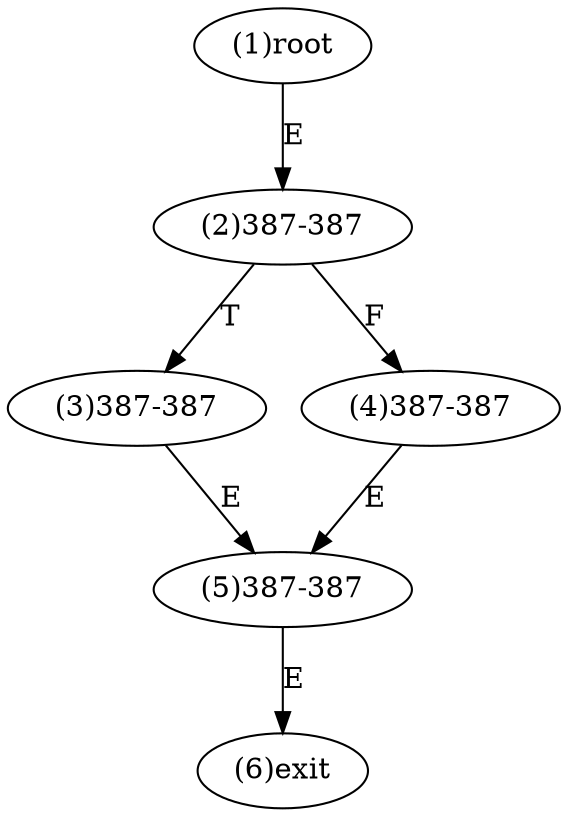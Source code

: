 digraph "" { 
1[ label="(1)root"];
2[ label="(2)387-387"];
3[ label="(3)387-387"];
4[ label="(4)387-387"];
5[ label="(5)387-387"];
6[ label="(6)exit"];
1->2[ label="E"];
2->4[ label="F"];
2->3[ label="T"];
3->5[ label="E"];
4->5[ label="E"];
5->6[ label="E"];
}